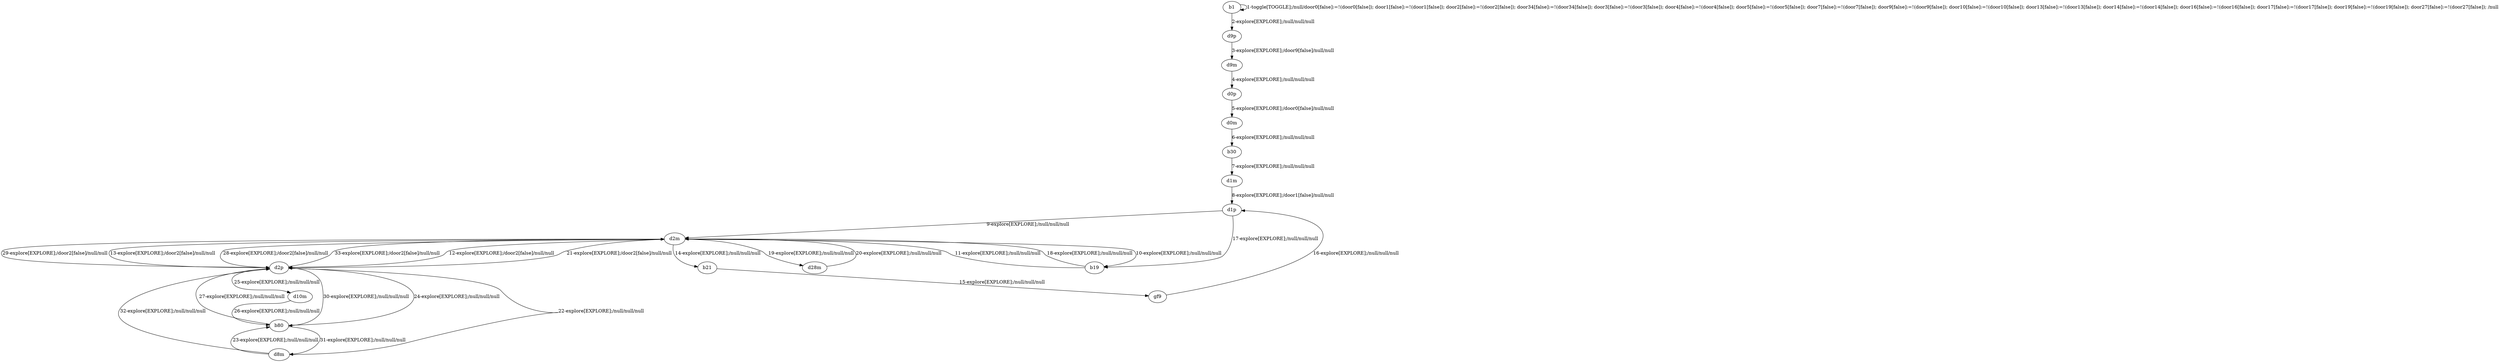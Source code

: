 # Total number of goals covered by this test: 1
# d8m --> d2p

digraph g {
"b1" -> "b1" [label = "1-toggle[TOGGLE];/null/door0[false]:=!(door0[false]); door1[false]:=!(door1[false]); door2[false]:=!(door2[false]); door34[false]:=!(door34[false]); door3[false]:=!(door3[false]); door4[false]:=!(door4[false]); door5[false]:=!(door5[false]); door7[false]:=!(door7[false]); door9[false]:=!(door9[false]); door10[false]:=!(door10[false]); door13[false]:=!(door13[false]); door14[false]:=!(door14[false]); door16[false]:=!(door16[false]); door17[false]:=!(door17[false]); door19[false]:=!(door19[false]); door27[false]:=!(door27[false]); /null"];
"b1" -> "d9p" [label = "2-explore[EXPLORE];/null/null/null"];
"d9p" -> "d9m" [label = "3-explore[EXPLORE];/door9[false]/null/null"];
"d9m" -> "d0p" [label = "4-explore[EXPLORE];/null/null/null"];
"d0p" -> "d0m" [label = "5-explore[EXPLORE];/door0[false]/null/null"];
"d0m" -> "b30" [label = "6-explore[EXPLORE];/null/null/null"];
"b30" -> "d1m" [label = "7-explore[EXPLORE];/null/null/null"];
"d1m" -> "d1p" [label = "8-explore[EXPLORE];/door1[false]/null/null"];
"d1p" -> "d2m" [label = "9-explore[EXPLORE];/null/null/null"];
"d2m" -> "b19" [label = "10-explore[EXPLORE];/null/null/null"];
"b19" -> "d2m" [label = "11-explore[EXPLORE];/null/null/null"];
"d2m" -> "d2p" [label = "12-explore[EXPLORE];/door2[false]/null/null"];
"d2p" -> "d2m" [label = "13-explore[EXPLORE];/door2[false]/null/null"];
"d2m" -> "b21" [label = "14-explore[EXPLORE];/null/null/null"];
"b21" -> "gf9" [label = "15-explore[EXPLORE];/null/null/null"];
"gf9" -> "d1p" [label = "16-explore[EXPLORE];/null/null/null"];
"d1p" -> "b19" [label = "17-explore[EXPLORE];/null/null/null"];
"b19" -> "d2m" [label = "18-explore[EXPLORE];/null/null/null"];
"d2m" -> "d28m" [label = "19-explore[EXPLORE];/null/null/null"];
"d28m" -> "d2m" [label = "20-explore[EXPLORE];/null/null/null"];
"d2m" -> "d2p" [label = "21-explore[EXPLORE];/door2[false]/null/null"];
"d2p" -> "d8m" [label = "22-explore[EXPLORE];/null/null/null"];
"d8m" -> "b80" [label = "23-explore[EXPLORE];/null/null/null"];
"b80" -> "d2p" [label = "24-explore[EXPLORE];/null/null/null"];
"d2p" -> "d10m" [label = "25-explore[EXPLORE];/null/null/null"];
"d10m" -> "b80" [label = "26-explore[EXPLORE];/null/null/null"];
"b80" -> "d2p" [label = "27-explore[EXPLORE];/null/null/null"];
"d2p" -> "d2m" [label = "28-explore[EXPLORE];/door2[false]/null/null"];
"d2m" -> "d2p" [label = "29-explore[EXPLORE];/door2[false]/null/null"];
"d2p" -> "b80" [label = "30-explore[EXPLORE];/null/null/null"];
"b80" -> "d8m" [label = "31-explore[EXPLORE];/null/null/null"];
"d8m" -> "d2p" [label = "32-explore[EXPLORE];/null/null/null"];
"d2p" -> "d2m" [label = "33-explore[EXPLORE];/door2[false]/null/null"];
}